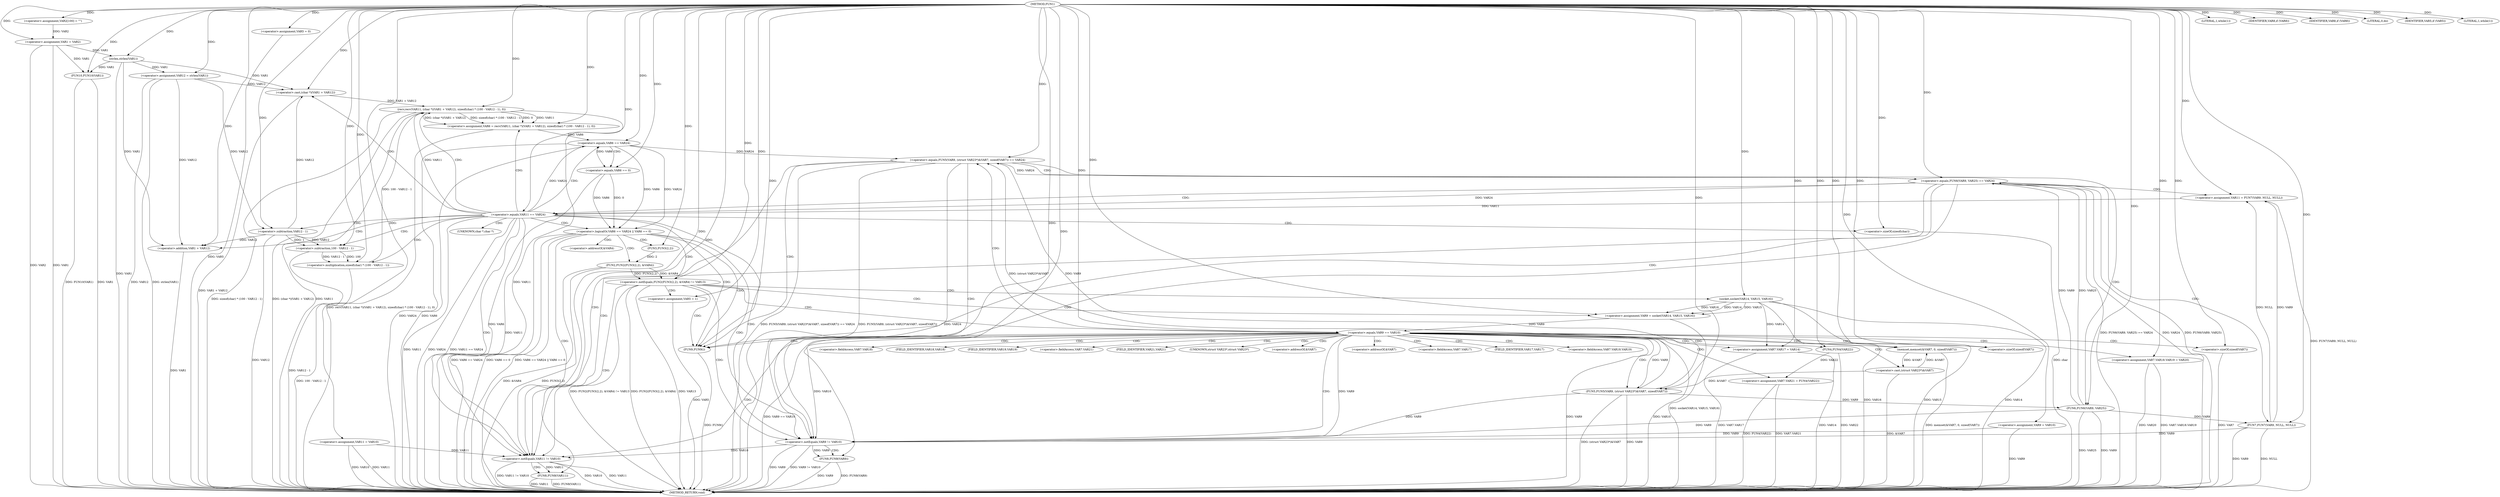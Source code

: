 digraph FUN1 {  
"1000100" [label = "(METHOD,FUN1)" ]
"1000280" [label = "(METHOD_RETURN,void)" ]
"1000104" [label = "(<operator>.assignment,VAR2[100] = \"\")" ]
"1000107" [label = "(<operator>.assignment,VAR1 = VAR2)" ]
"1000111" [label = "(LITERAL,1,while(1))" ]
"1000116" [label = "(<operator>.assignment,VAR5 = 0)" ]
"1000123" [label = "(<operator>.assignment,VAR9 = VAR10)" ]
"1000127" [label = "(<operator>.assignment,VAR11 = VAR10)" ]
"1000131" [label = "(<operator>.assignment,VAR12 = strlen(VAR1))" ]
"1000133" [label = "(strlen,strlen(VAR1))" ]
"1000138" [label = "(<operator>.notEquals,FUN2(FUN3(2,2), &VAR4) != VAR13)" ]
"1000139" [label = "(FUN2,FUN2(FUN3(2,2), &VAR4))" ]
"1000140" [label = "(FUN3,FUN3(2,2))" ]
"1000148" [label = "(<operator>.assignment,VAR5 = 1)" ]
"1000151" [label = "(<operator>.assignment,VAR9 = socket(VAR14, VAR15, VAR16))" ]
"1000153" [label = "(socket,socket(VAR14, VAR15, VAR16))" ]
"1000158" [label = "(<operator>.equals,VAR9 == VAR10)" ]
"1000163" [label = "(memset,memset(&VAR7, 0, sizeof(VAR7)))" ]
"1000167" [label = "(<operator>.sizeOf,sizeof(VAR7))" ]
"1000169" [label = "(<operator>.assignment,VAR7.VAR17 = VAR14)" ]
"1000174" [label = "(<operator>.assignment,VAR7.VAR18.VAR19 = VAR20)" ]
"1000181" [label = "(<operator>.assignment,VAR7.VAR21 = FUN4(VAR22))" ]
"1000185" [label = "(FUN4,FUN4(VAR22))" ]
"1000188" [label = "(<operator>.equals,FUN5(VAR9, (struct VAR23*)&VAR7, sizeof(VAR7)) == VAR24)" ]
"1000189" [label = "(FUN5,FUN5(VAR9, (struct VAR23*)&VAR7, sizeof(VAR7)))" ]
"1000191" [label = "(<operator>.cast,(struct VAR23*)&VAR7)" ]
"1000195" [label = "(<operator>.sizeOf,sizeof(VAR7))" ]
"1000201" [label = "(<operator>.equals,FUN6(VAR9, VAR25) == VAR24)" ]
"1000202" [label = "(FUN6,FUN6(VAR9, VAR25))" ]
"1000208" [label = "(<operator>.assignment,VAR11 = FUN7(VAR9, NULL, NULL))" ]
"1000210" [label = "(FUN7,FUN7(VAR9, NULL, NULL))" ]
"1000215" [label = "(<operator>.equals,VAR11 == VAR24)" ]
"1000220" [label = "(<operator>.assignment,VAR6 = recv(VAR11, (char *)(VAR1 + VAR12), sizeof(char) * (100 - VAR12 - 1), 0))" ]
"1000222" [label = "(recv,recv(VAR11, (char *)(VAR1 + VAR12), sizeof(char) * (100 - VAR12 - 1), 0))" ]
"1000224" [label = "(<operator>.cast,(char *)(VAR1 + VAR12))" ]
"1000226" [label = "(<operator>.addition,VAR1 + VAR12)" ]
"1000229" [label = "(<operator>.multiplication,sizeof(char) * (100 - VAR12 - 1))" ]
"1000230" [label = "(<operator>.sizeOf,sizeof(char))" ]
"1000232" [label = "(<operator>.subtraction,100 - VAR12 - 1)" ]
"1000234" [label = "(<operator>.subtraction,VAR12 - 1)" ]
"1000239" [label = "(<operator>.logicalOr,VAR6 == VAR24 || VAR6 == 0)" ]
"1000240" [label = "(<operator>.equals,VAR6 == VAR24)" ]
"1000243" [label = "(<operator>.equals,VAR6 == 0)" ]
"1000249" [label = "(IDENTIFIER,VAR8,if (VAR8))" ]
"1000252" [label = "(IDENTIFIER,VAR8,if (VAR8))" ]
"1000254" [label = "(LITERAL,0,do)" ]
"1000256" [label = "(<operator>.notEquals,VAR9 != VAR10)" ]
"1000260" [label = "(FUN8,FUN8(VAR9))" ]
"1000263" [label = "(<operator>.notEquals,VAR11 != VAR10)" ]
"1000267" [label = "(FUN8,FUN8(VAR11))" ]
"1000270" [label = "(IDENTIFIER,VAR5,if (VAR5))" ]
"1000272" [label = "(FUN9,FUN9())" ]
"1000275" [label = "(LITERAL,1,while(1))" ]
"1000277" [label = "(FUN10,FUN10(VAR1))" ]
"1000143" [label = "(<operator>.addressOf,&VAR4)" ]
"1000164" [label = "(<operator>.addressOf,&VAR7)" ]
"1000170" [label = "(<operator>.fieldAccess,VAR7.VAR17)" ]
"1000172" [label = "(FIELD_IDENTIFIER,VAR17,VAR17)" ]
"1000175" [label = "(<operator>.fieldAccess,VAR7.VAR18.VAR19)" ]
"1000176" [label = "(<operator>.fieldAccess,VAR7.VAR18)" ]
"1000178" [label = "(FIELD_IDENTIFIER,VAR18,VAR18)" ]
"1000179" [label = "(FIELD_IDENTIFIER,VAR19,VAR19)" ]
"1000182" [label = "(<operator>.fieldAccess,VAR7.VAR21)" ]
"1000184" [label = "(FIELD_IDENTIFIER,VAR21,VAR21)" ]
"1000192" [label = "(UNKNOWN,struct VAR23*,struct VAR23*)" ]
"1000193" [label = "(<operator>.addressOf,&VAR7)" ]
"1000225" [label = "(UNKNOWN,char *,char *)" ]
  "1000181" -> "1000280"  [ label = "DDG: FUN4(VAR22)"] 
  "1000215" -> "1000280"  [ label = "DDG: VAR11"] 
  "1000224" -> "1000280"  [ label = "DDG: VAR1 + VAR12"] 
  "1000131" -> "1000280"  [ label = "DDG: strlen(VAR1)"] 
  "1000181" -> "1000280"  [ label = "DDG: VAR7.VAR21"] 
  "1000188" -> "1000280"  [ label = "DDG: FUN5(VAR9, (struct VAR23*)&VAR7, sizeof(VAR7)) == VAR24"] 
  "1000158" -> "1000280"  [ label = "DDG: VAR9"] 
  "1000116" -> "1000280"  [ label = "DDG: VAR5"] 
  "1000260" -> "1000280"  [ label = "DDG: FUN8(VAR9)"] 
  "1000185" -> "1000280"  [ label = "DDG: VAR22"] 
  "1000201" -> "1000280"  [ label = "DDG: FUN6(VAR9, VAR25) == VAR24"] 
  "1000226" -> "1000280"  [ label = "DDG: VAR1"] 
  "1000222" -> "1000280"  [ label = "DDG: VAR11"] 
  "1000107" -> "1000280"  [ label = "DDG: VAR1"] 
  "1000208" -> "1000280"  [ label = "DDG: FUN7(VAR9, NULL, NULL)"] 
  "1000239" -> "1000280"  [ label = "DDG: VAR6 == VAR24 || VAR6 == 0"] 
  "1000234" -> "1000280"  [ label = "DDG: VAR12"] 
  "1000189" -> "1000280"  [ label = "DDG: VAR9"] 
  "1000239" -> "1000280"  [ label = "DDG: VAR6 == VAR24"] 
  "1000215" -> "1000280"  [ label = "DDG: VAR24"] 
  "1000158" -> "1000280"  [ label = "DDG: VAR10"] 
  "1000188" -> "1000280"  [ label = "DDG: FUN5(VAR9, (struct VAR23*)&VAR7, sizeof(VAR7))"] 
  "1000131" -> "1000280"  [ label = "DDG: VAR12"] 
  "1000138" -> "1000280"  [ label = "DDG: FUN2(FUN3(2,2), &VAR4)"] 
  "1000139" -> "1000280"  [ label = "DDG: FUN3(2,2)"] 
  "1000263" -> "1000280"  [ label = "DDG: VAR10"] 
  "1000267" -> "1000280"  [ label = "DDG: VAR11"] 
  "1000222" -> "1000280"  [ label = "DDG: sizeof(char) * (100 - VAR12 - 1)"] 
  "1000127" -> "1000280"  [ label = "DDG: VAR10"] 
  "1000153" -> "1000280"  [ label = "DDG: VAR15"] 
  "1000158" -> "1000280"  [ label = "DDG: VAR9 == VAR10"] 
  "1000267" -> "1000280"  [ label = "DDG: FUN8(VAR11)"] 
  "1000133" -> "1000280"  [ label = "DDG: VAR1"] 
  "1000189" -> "1000280"  [ label = "DDG: (struct VAR23*)&VAR7"] 
  "1000263" -> "1000280"  [ label = "DDG: VAR11 != VAR10"] 
  "1000174" -> "1000280"  [ label = "DDG: VAR20"] 
  "1000263" -> "1000280"  [ label = "DDG: VAR11"] 
  "1000202" -> "1000280"  [ label = "DDG: VAR9"] 
  "1000220" -> "1000280"  [ label = "DDG: recv(VAR11, (char *)(VAR1 + VAR12), sizeof(char) * (100 - VAR12 - 1), 0)"] 
  "1000148" -> "1000280"  [ label = "DDG: VAR5"] 
  "1000151" -> "1000280"  [ label = "DDG: socket(VAR14, VAR15, VAR16)"] 
  "1000230" -> "1000280"  [ label = "DDG: char"] 
  "1000277" -> "1000280"  [ label = "DDG: VAR1"] 
  "1000210" -> "1000280"  [ label = "DDG: NULL"] 
  "1000153" -> "1000280"  [ label = "DDG: VAR14"] 
  "1000188" -> "1000280"  [ label = "DDG: VAR24"] 
  "1000229" -> "1000280"  [ label = "DDG: 100 - VAR12 - 1"] 
  "1000191" -> "1000280"  [ label = "DDG: &VAR7"] 
  "1000210" -> "1000280"  [ label = "DDG: VAR9"] 
  "1000169" -> "1000280"  [ label = "DDG: VAR14"] 
  "1000232" -> "1000280"  [ label = "DDG: VAR12 - 1"] 
  "1000277" -> "1000280"  [ label = "DDG: FUN10(VAR1)"] 
  "1000240" -> "1000280"  [ label = "DDG: VAR24"] 
  "1000138" -> "1000280"  [ label = "DDG: VAR13"] 
  "1000139" -> "1000280"  [ label = "DDG: &VAR4"] 
  "1000215" -> "1000280"  [ label = "DDG: VAR11 == VAR24"] 
  "1000243" -> "1000280"  [ label = "DDG: VAR6"] 
  "1000169" -> "1000280"  [ label = "DDG: VAR7.VAR17"] 
  "1000256" -> "1000280"  [ label = "DDG: VAR9"] 
  "1000260" -> "1000280"  [ label = "DDG: VAR9"] 
  "1000127" -> "1000280"  [ label = "DDG: VAR11"] 
  "1000153" -> "1000280"  [ label = "DDG: VAR16"] 
  "1000272" -> "1000280"  [ label = "DDG: FUN9()"] 
  "1000138" -> "1000280"  [ label = "DDG: FUN2(FUN3(2,2), &VAR4) != VAR13"] 
  "1000201" -> "1000280"  [ label = "DDG: VAR24"] 
  "1000256" -> "1000280"  [ label = "DDG: VAR9 != VAR10"] 
  "1000163" -> "1000280"  [ label = "DDG: memset(&VAR7, 0, sizeof(VAR7))"] 
  "1000195" -> "1000280"  [ label = "DDG: VAR7"] 
  "1000240" -> "1000280"  [ label = "DDG: VAR6"] 
  "1000239" -> "1000280"  [ label = "DDG: VAR6 == 0"] 
  "1000174" -> "1000280"  [ label = "DDG: VAR7.VAR18.VAR19"] 
  "1000107" -> "1000280"  [ label = "DDG: VAR2"] 
  "1000222" -> "1000280"  [ label = "DDG: (char *)(VAR1 + VAR12)"] 
  "1000123" -> "1000280"  [ label = "DDG: VAR9"] 
  "1000202" -> "1000280"  [ label = "DDG: VAR25"] 
  "1000201" -> "1000280"  [ label = "DDG: FUN6(VAR9, VAR25)"] 
  "1000100" -> "1000104"  [ label = "DDG: "] 
  "1000104" -> "1000107"  [ label = "DDG: VAR2"] 
  "1000100" -> "1000107"  [ label = "DDG: "] 
  "1000100" -> "1000111"  [ label = "DDG: "] 
  "1000100" -> "1000116"  [ label = "DDG: "] 
  "1000100" -> "1000123"  [ label = "DDG: "] 
  "1000100" -> "1000127"  [ label = "DDG: "] 
  "1000133" -> "1000131"  [ label = "DDG: VAR1"] 
  "1000100" -> "1000131"  [ label = "DDG: "] 
  "1000107" -> "1000133"  [ label = "DDG: VAR1"] 
  "1000100" -> "1000133"  [ label = "DDG: "] 
  "1000139" -> "1000138"  [ label = "DDG: FUN3(2,2)"] 
  "1000139" -> "1000138"  [ label = "DDG: &VAR4"] 
  "1000140" -> "1000139"  [ label = "DDG: 2"] 
  "1000100" -> "1000140"  [ label = "DDG: "] 
  "1000100" -> "1000138"  [ label = "DDG: "] 
  "1000100" -> "1000148"  [ label = "DDG: "] 
  "1000153" -> "1000151"  [ label = "DDG: VAR14"] 
  "1000153" -> "1000151"  [ label = "DDG: VAR15"] 
  "1000153" -> "1000151"  [ label = "DDG: VAR16"] 
  "1000100" -> "1000151"  [ label = "DDG: "] 
  "1000100" -> "1000153"  [ label = "DDG: "] 
  "1000151" -> "1000158"  [ label = "DDG: VAR9"] 
  "1000100" -> "1000158"  [ label = "DDG: "] 
  "1000191" -> "1000163"  [ label = "DDG: &VAR7"] 
  "1000100" -> "1000163"  [ label = "DDG: "] 
  "1000100" -> "1000167"  [ label = "DDG: "] 
  "1000153" -> "1000169"  [ label = "DDG: VAR14"] 
  "1000100" -> "1000169"  [ label = "DDG: "] 
  "1000100" -> "1000174"  [ label = "DDG: "] 
  "1000185" -> "1000181"  [ label = "DDG: VAR22"] 
  "1000100" -> "1000185"  [ label = "DDG: "] 
  "1000189" -> "1000188"  [ label = "DDG: VAR9"] 
  "1000189" -> "1000188"  [ label = "DDG: (struct VAR23*)&VAR7"] 
  "1000158" -> "1000189"  [ label = "DDG: VAR9"] 
  "1000100" -> "1000189"  [ label = "DDG: "] 
  "1000191" -> "1000189"  [ label = "DDG: &VAR7"] 
  "1000163" -> "1000191"  [ label = "DDG: &VAR7"] 
  "1000100" -> "1000195"  [ label = "DDG: "] 
  "1000240" -> "1000188"  [ label = "DDG: VAR24"] 
  "1000100" -> "1000188"  [ label = "DDG: "] 
  "1000202" -> "1000201"  [ label = "DDG: VAR9"] 
  "1000202" -> "1000201"  [ label = "DDG: VAR25"] 
  "1000189" -> "1000202"  [ label = "DDG: VAR9"] 
  "1000100" -> "1000202"  [ label = "DDG: "] 
  "1000188" -> "1000201"  [ label = "DDG: VAR24"] 
  "1000100" -> "1000201"  [ label = "DDG: "] 
  "1000210" -> "1000208"  [ label = "DDG: VAR9"] 
  "1000210" -> "1000208"  [ label = "DDG: NULL"] 
  "1000100" -> "1000208"  [ label = "DDG: "] 
  "1000202" -> "1000210"  [ label = "DDG: VAR9"] 
  "1000100" -> "1000210"  [ label = "DDG: "] 
  "1000208" -> "1000215"  [ label = "DDG: VAR11"] 
  "1000100" -> "1000215"  [ label = "DDG: "] 
  "1000201" -> "1000215"  [ label = "DDG: VAR24"] 
  "1000222" -> "1000220"  [ label = "DDG: VAR11"] 
  "1000222" -> "1000220"  [ label = "DDG: (char *)(VAR1 + VAR12)"] 
  "1000222" -> "1000220"  [ label = "DDG: sizeof(char) * (100 - VAR12 - 1)"] 
  "1000222" -> "1000220"  [ label = "DDG: 0"] 
  "1000100" -> "1000220"  [ label = "DDG: "] 
  "1000215" -> "1000222"  [ label = "DDG: VAR11"] 
  "1000100" -> "1000222"  [ label = "DDG: "] 
  "1000224" -> "1000222"  [ label = "DDG: VAR1 + VAR12"] 
  "1000133" -> "1000224"  [ label = "DDG: VAR1"] 
  "1000100" -> "1000224"  [ label = "DDG: "] 
  "1000234" -> "1000224"  [ label = "DDG: VAR12"] 
  "1000131" -> "1000224"  [ label = "DDG: VAR12"] 
  "1000133" -> "1000226"  [ label = "DDG: VAR1"] 
  "1000100" -> "1000226"  [ label = "DDG: "] 
  "1000234" -> "1000226"  [ label = "DDG: VAR12"] 
  "1000131" -> "1000226"  [ label = "DDG: VAR12"] 
  "1000229" -> "1000222"  [ label = "DDG: 100 - VAR12 - 1"] 
  "1000100" -> "1000229"  [ label = "DDG: "] 
  "1000100" -> "1000230"  [ label = "DDG: "] 
  "1000232" -> "1000229"  [ label = "DDG: 100"] 
  "1000232" -> "1000229"  [ label = "DDG: VAR12 - 1"] 
  "1000100" -> "1000232"  [ label = "DDG: "] 
  "1000234" -> "1000232"  [ label = "DDG: VAR12"] 
  "1000234" -> "1000232"  [ label = "DDG: 1"] 
  "1000100" -> "1000234"  [ label = "DDG: "] 
  "1000131" -> "1000234"  [ label = "DDG: VAR12"] 
  "1000240" -> "1000239"  [ label = "DDG: VAR6"] 
  "1000240" -> "1000239"  [ label = "DDG: VAR24"] 
  "1000220" -> "1000240"  [ label = "DDG: VAR6"] 
  "1000100" -> "1000240"  [ label = "DDG: "] 
  "1000215" -> "1000240"  [ label = "DDG: VAR24"] 
  "1000243" -> "1000239"  [ label = "DDG: VAR6"] 
  "1000243" -> "1000239"  [ label = "DDG: 0"] 
  "1000240" -> "1000243"  [ label = "DDG: VAR6"] 
  "1000100" -> "1000243"  [ label = "DDG: "] 
  "1000100" -> "1000249"  [ label = "DDG: "] 
  "1000100" -> "1000252"  [ label = "DDG: "] 
  "1000100" -> "1000254"  [ label = "DDG: "] 
  "1000158" -> "1000256"  [ label = "DDG: VAR9"] 
  "1000189" -> "1000256"  [ label = "DDG: VAR9"] 
  "1000202" -> "1000256"  [ label = "DDG: VAR9"] 
  "1000210" -> "1000256"  [ label = "DDG: VAR9"] 
  "1000123" -> "1000256"  [ label = "DDG: VAR9"] 
  "1000100" -> "1000256"  [ label = "DDG: "] 
  "1000158" -> "1000256"  [ label = "DDG: VAR10"] 
  "1000256" -> "1000260"  [ label = "DDG: VAR9"] 
  "1000100" -> "1000260"  [ label = "DDG: "] 
  "1000222" -> "1000263"  [ label = "DDG: VAR11"] 
  "1000215" -> "1000263"  [ label = "DDG: VAR11"] 
  "1000127" -> "1000263"  [ label = "DDG: VAR11"] 
  "1000100" -> "1000263"  [ label = "DDG: "] 
  "1000256" -> "1000263"  [ label = "DDG: VAR10"] 
  "1000263" -> "1000267"  [ label = "DDG: VAR11"] 
  "1000100" -> "1000267"  [ label = "DDG: "] 
  "1000100" -> "1000270"  [ label = "DDG: "] 
  "1000100" -> "1000272"  [ label = "DDG: "] 
  "1000100" -> "1000275"  [ label = "DDG: "] 
  "1000107" -> "1000277"  [ label = "DDG: VAR1"] 
  "1000133" -> "1000277"  [ label = "DDG: VAR1"] 
  "1000100" -> "1000277"  [ label = "DDG: "] 
  "1000138" -> "1000148"  [ label = "CDG: "] 
  "1000138" -> "1000151"  [ label = "CDG: "] 
  "1000138" -> "1000153"  [ label = "CDG: "] 
  "1000138" -> "1000158"  [ label = "CDG: "] 
  "1000138" -> "1000263"  [ label = "CDG: "] 
  "1000138" -> "1000256"  [ label = "CDG: "] 
  "1000138" -> "1000272"  [ label = "CDG: "] 
  "1000158" -> "1000164"  [ label = "CDG: "] 
  "1000158" -> "1000174"  [ label = "CDG: "] 
  "1000158" -> "1000191"  [ label = "CDG: "] 
  "1000158" -> "1000182"  [ label = "CDG: "] 
  "1000158" -> "1000188"  [ label = "CDG: "] 
  "1000158" -> "1000167"  [ label = "CDG: "] 
  "1000158" -> "1000175"  [ label = "CDG: "] 
  "1000158" -> "1000179"  [ label = "CDG: "] 
  "1000158" -> "1000192"  [ label = "CDG: "] 
  "1000158" -> "1000176"  [ label = "CDG: "] 
  "1000158" -> "1000185"  [ label = "CDG: "] 
  "1000158" -> "1000195"  [ label = "CDG: "] 
  "1000158" -> "1000172"  [ label = "CDG: "] 
  "1000158" -> "1000189"  [ label = "CDG: "] 
  "1000158" -> "1000169"  [ label = "CDG: "] 
  "1000158" -> "1000163"  [ label = "CDG: "] 
  "1000158" -> "1000178"  [ label = "CDG: "] 
  "1000158" -> "1000170"  [ label = "CDG: "] 
  "1000158" -> "1000193"  [ label = "CDG: "] 
  "1000158" -> "1000184"  [ label = "CDG: "] 
  "1000158" -> "1000181"  [ label = "CDG: "] 
  "1000158" -> "1000263"  [ label = "CDG: "] 
  "1000158" -> "1000256"  [ label = "CDG: "] 
  "1000158" -> "1000272"  [ label = "CDG: "] 
  "1000188" -> "1000201"  [ label = "CDG: "] 
  "1000188" -> "1000202"  [ label = "CDG: "] 
  "1000188" -> "1000263"  [ label = "CDG: "] 
  "1000188" -> "1000256"  [ label = "CDG: "] 
  "1000188" -> "1000272"  [ label = "CDG: "] 
  "1000201" -> "1000208"  [ label = "CDG: "] 
  "1000201" -> "1000210"  [ label = "CDG: "] 
  "1000201" -> "1000215"  [ label = "CDG: "] 
  "1000201" -> "1000263"  [ label = "CDG: "] 
  "1000201" -> "1000256"  [ label = "CDG: "] 
  "1000201" -> "1000272"  [ label = "CDG: "] 
  "1000215" -> "1000222"  [ label = "CDG: "] 
  "1000215" -> "1000220"  [ label = "CDG: "] 
  "1000215" -> "1000224"  [ label = "CDG: "] 
  "1000215" -> "1000240"  [ label = "CDG: "] 
  "1000215" -> "1000226"  [ label = "CDG: "] 
  "1000215" -> "1000232"  [ label = "CDG: "] 
  "1000215" -> "1000239"  [ label = "CDG: "] 
  "1000215" -> "1000229"  [ label = "CDG: "] 
  "1000215" -> "1000230"  [ label = "CDG: "] 
  "1000215" -> "1000234"  [ label = "CDG: "] 
  "1000215" -> "1000225"  [ label = "CDG: "] 
  "1000215" -> "1000263"  [ label = "CDG: "] 
  "1000215" -> "1000256"  [ label = "CDG: "] 
  "1000215" -> "1000272"  [ label = "CDG: "] 
  "1000239" -> "1000139"  [ label = "CDG: "] 
  "1000239" -> "1000138"  [ label = "CDG: "] 
  "1000239" -> "1000263"  [ label = "CDG: "] 
  "1000239" -> "1000143"  [ label = "CDG: "] 
  "1000239" -> "1000256"  [ label = "CDG: "] 
  "1000239" -> "1000140"  [ label = "CDG: "] 
  "1000239" -> "1000272"  [ label = "CDG: "] 
  "1000240" -> "1000243"  [ label = "CDG: "] 
  "1000256" -> "1000260"  [ label = "CDG: "] 
  "1000263" -> "1000267"  [ label = "CDG: "] 
}
